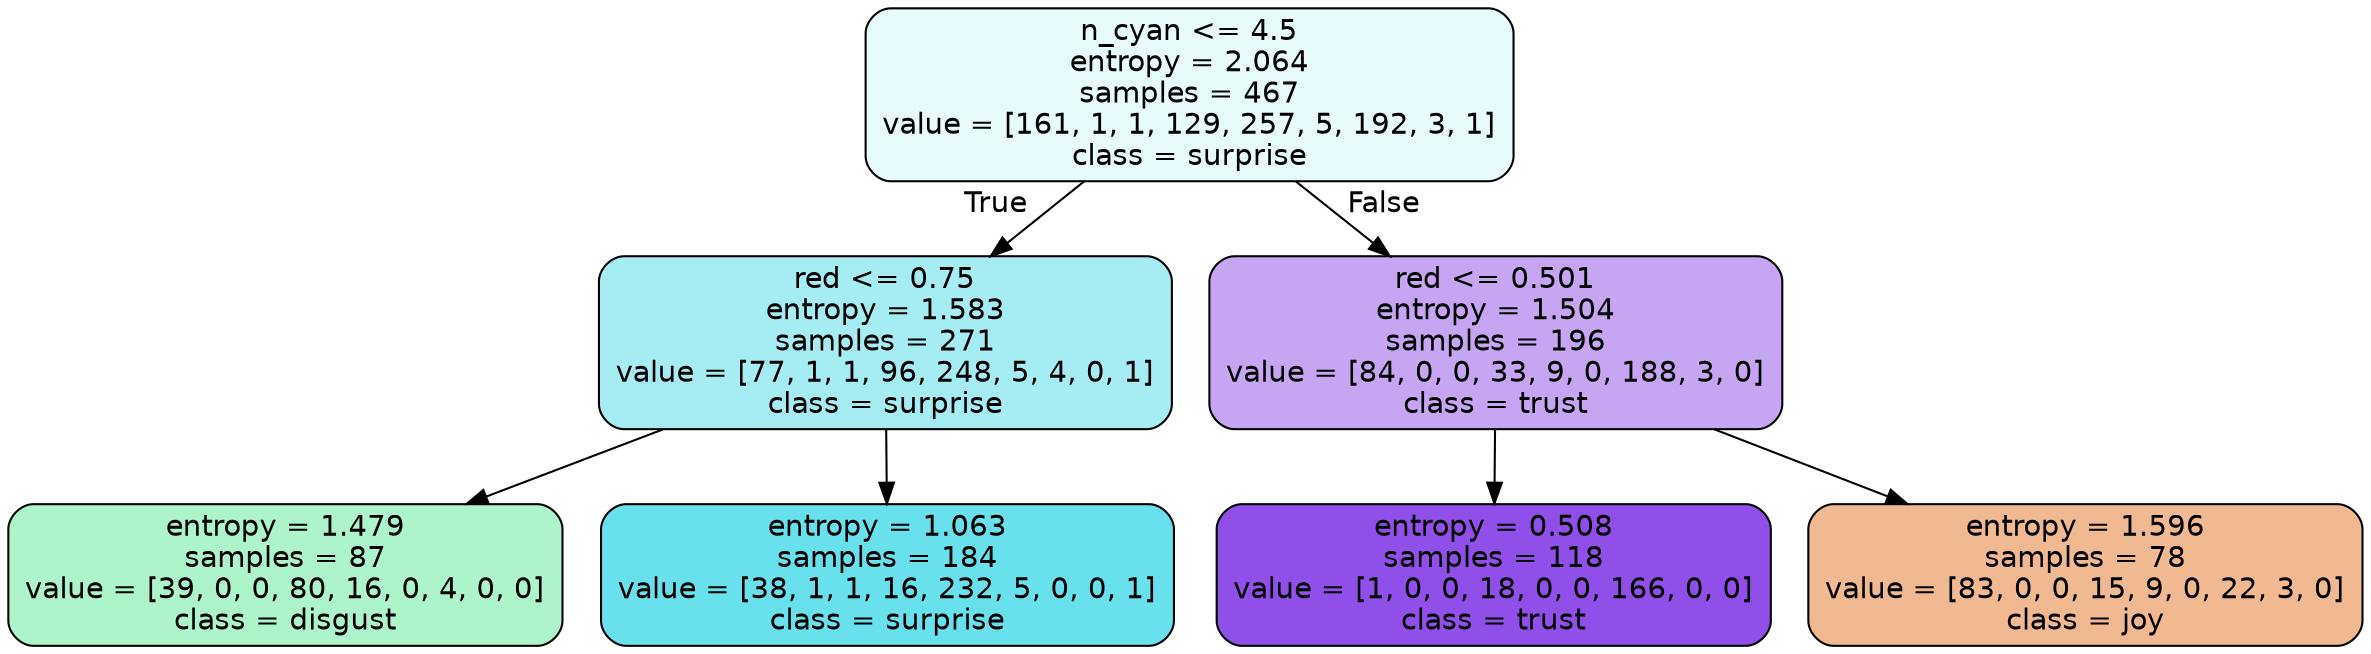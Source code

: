 digraph Tree {
node [shape=box, style="filled, rounded", color="black", fontname=helvetica] ;
edge [fontname=helvetica] ;
0 [label="n_cyan <= 4.5\nentropy = 2.064\nsamples = 467\nvalue = [161, 1, 1, 129, 257, 5, 192, 3, 1]\nclass = surprise", fillcolor="#39d7e51e"] ;
1 [label="red <= 0.75\nentropy = 1.583\nsamples = 271\nvalue = [77, 1, 1, 96, 248, 5, 4, 0, 1]\nclass = surprise", fillcolor="#39d7e573"] ;
0 -> 1 [labeldistance=2.5, labelangle=45, headlabel="True"] ;
2 [label="entropy = 1.479\nsamples = 87\nvalue = [39, 0, 0, 80, 16, 0, 4, 0, 0]\nclass = disgust", fillcolor="#39e58169"] ;
1 -> 2 ;
3 [label="entropy = 1.063\nsamples = 184\nvalue = [38, 1, 1, 16, 232, 5, 0, 0, 1]\nclass = surprise", fillcolor="#39d7e5c1"] ;
1 -> 3 ;
4 [label="red <= 0.501\nentropy = 1.504\nsamples = 196\nvalue = [84, 0, 0, 33, 9, 0, 188, 3, 0]\nclass = trust", fillcolor="#8139e572"] ;
0 -> 4 [labeldistance=2.5, labelangle=-45, headlabel="False"] ;
5 [label="entropy = 0.508\nsamples = 118\nvalue = [1, 0, 0, 18, 0, 0, 166, 0, 0]\nclass = trust", fillcolor="#8139e5e2"] ;
4 -> 5 ;
6 [label="entropy = 1.596\nsamples = 78\nvalue = [83, 0, 0, 15, 9, 0, 22, 3, 0]\nclass = joy", fillcolor="#e581398d"] ;
4 -> 6 ;
}